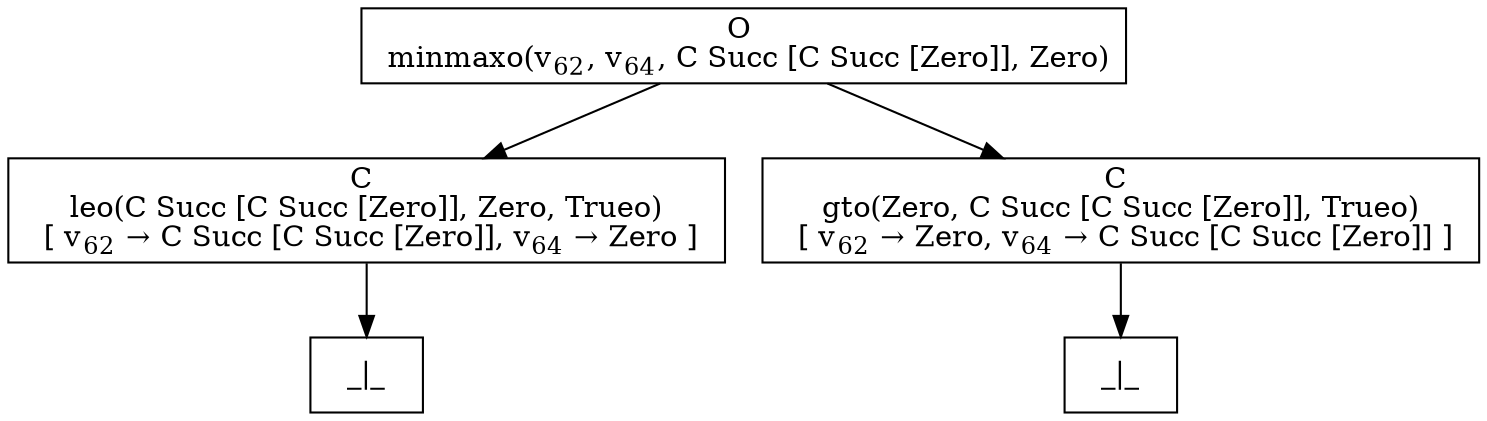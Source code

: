 digraph {
    graph [rankdir=TB
          ,bgcolor=transparent];
    node [shape=box
         ,fillcolor=white
         ,style=filled];
    0 [label=<O <BR/> minmaxo(v<SUB>62</SUB>, v<SUB>64</SUB>, C Succ [C Succ [Zero]], Zero)>];
    1 [label=<C <BR/> leo(C Succ [C Succ [Zero]], Zero, Trueo) <BR/>  [ v<SUB>62</SUB> &rarr; C Succ [C Succ [Zero]], v<SUB>64</SUB> &rarr; Zero ] >];
    2 [label=<C <BR/> gto(Zero, C Succ [C Succ [Zero]], Trueo) <BR/>  [ v<SUB>62</SUB> &rarr; Zero, v<SUB>64</SUB> &rarr; C Succ [C Succ [Zero]] ] >];
    3 [label=<_|_>];
    4 [label=<_|_>];
    0 -> 1 [label=""];
    0 -> 2 [label=""];
    1 -> 3 [label=""];
    2 -> 4 [label=""];
}